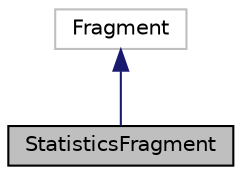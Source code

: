 digraph "StatisticsFragment"
{
 // LATEX_PDF_SIZE
  edge [fontname="Helvetica",fontsize="10",labelfontname="Helvetica",labelfontsize="10"];
  node [fontname="Helvetica",fontsize="10",shape=record];
  Node1 [label="StatisticsFragment",height=0.2,width=0.4,color="black", fillcolor="grey75", style="filled", fontcolor="black",tooltip="Statistics Fragment Class."];
  Node2 -> Node1 [dir="back",color="midnightblue",fontsize="10",style="solid"];
  Node2 [label="Fragment",height=0.2,width=0.4,color="grey75", fillcolor="white", style="filled",tooltip=" "];
}
